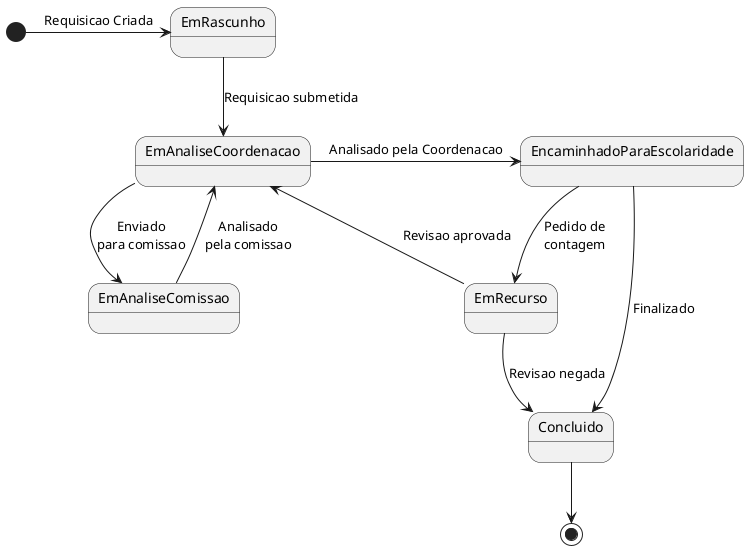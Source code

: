 @startuml Requisição

[*] -> EmRascunho : Requisicao Criada
EmRascunho --> EmAnaliseCoordenacao : Requisicao submetida
EmAnaliseCoordenacao -> EmAnaliseComissao : Enviado\npara comissao
EmAnaliseComissao --> EmAnaliseCoordenacao : Analisado\npela comissao
EmAnaliseCoordenacao -> EncaminhadoParaEscolaridade : Analisado pela Coordenacao
EncaminhadoParaEscolaridade --> EmRecurso : Pedido de\ncontagem
EmRecurso --> EmAnaliseCoordenacao : Revisao aprovada
EmRecurso --> Concluido : Revisao negada
EncaminhadoParaEscolaridade --> Concluido : Finalizado
Concluido --> [*]

@enduml